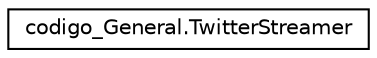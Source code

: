 digraph "Graphical Class Hierarchy"
{
 // LATEX_PDF_SIZE
  edge [fontname="Helvetica",fontsize="10",labelfontname="Helvetica",labelfontsize="10"];
  node [fontname="Helvetica",fontsize="10",shape=record];
  rankdir="LR";
  Node0 [label="codigo_General.TwitterStreamer",height=0.2,width=0.4,color="black", fillcolor="white", style="filled",URL="$classcodigo___general_1_1_twitter_streamer.html",tooltip=" "];
}
